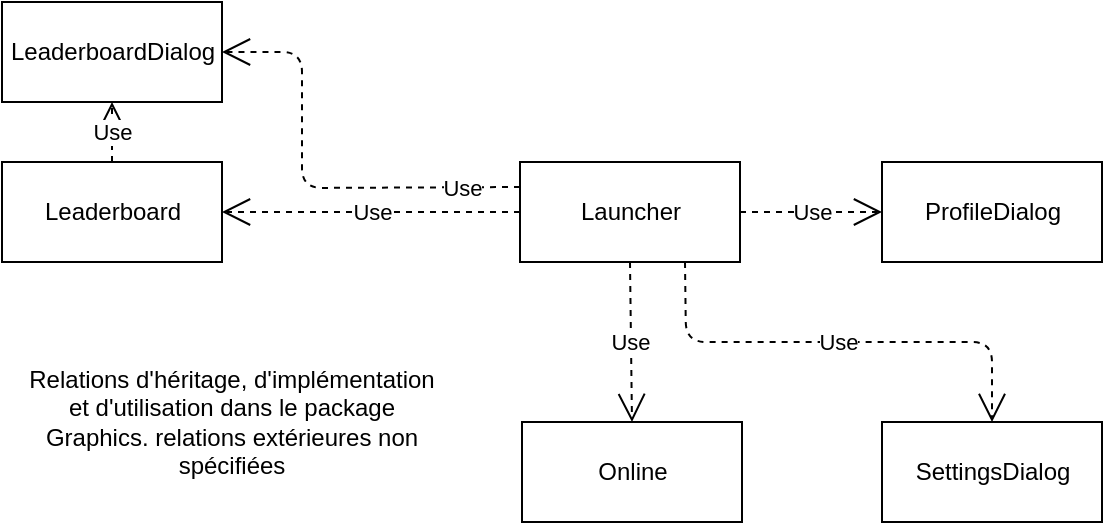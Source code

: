<mxfile version="13.0.3" type="device"><diagram id="zipi7rSLqM-ox51KQaQ3" name="Page-1"><mxGraphModel dx="813" dy="470" grid="1" gridSize="10" guides="1" tooltips="1" connect="1" arrows="1" fold="1" page="1" pageScale="1" pageWidth="827" pageHeight="1169" math="0" shadow="0"><root><mxCell id="0"/><mxCell id="1" parent="0"/><mxCell id="fvyTuan5PUjrPX3_54dK-2" value="Launcher" style="html=1;" vertex="1" parent="1"><mxGeometry x="359" y="380" width="110" height="50" as="geometry"/></mxCell><mxCell id="fvyTuan5PUjrPX3_54dK-3" value="Leaderboard&lt;br&gt;" style="html=1;" vertex="1" parent="1"><mxGeometry x="100" y="380" width="110" height="50" as="geometry"/></mxCell><mxCell id="fvyTuan5PUjrPX3_54dK-4" value="LeaderboardDialog" style="html=1;" vertex="1" parent="1"><mxGeometry x="100" y="300" width="110" height="50" as="geometry"/></mxCell><mxCell id="fvyTuan5PUjrPX3_54dK-5" value="Online" style="html=1;" vertex="1" parent="1"><mxGeometry x="360" y="510" width="110" height="50" as="geometry"/></mxCell><mxCell id="fvyTuan5PUjrPX3_54dK-6" value="ProfileDialog" style="html=1;" vertex="1" parent="1"><mxGeometry x="540" y="380" width="110" height="50" as="geometry"/></mxCell><mxCell id="fvyTuan5PUjrPX3_54dK-7" value="SettingsDialog" style="html=1;" vertex="1" parent="1"><mxGeometry x="540" y="510" width="110" height="50" as="geometry"/></mxCell><mxCell id="fvyTuan5PUjrPX3_54dK-8" value="Use" style="endArrow=open;endSize=12;dashed=1;html=1;exitX=0;exitY=0.5;exitDx=0;exitDy=0;entryX=1;entryY=0.5;entryDx=0;entryDy=0;" edge="1" parent="1" source="fvyTuan5PUjrPX3_54dK-2" target="fvyTuan5PUjrPX3_54dK-3"><mxGeometry width="160" relative="1" as="geometry"><mxPoint x="170" y="650" as="sourcePoint"/><mxPoint x="330" y="650" as="targetPoint"/></mxGeometry></mxCell><mxCell id="fvyTuan5PUjrPX3_54dK-9" value="Use" style="endArrow=open;endSize=12;dashed=1;html=1;exitX=0;exitY=0.25;exitDx=0;exitDy=0;entryX=1;entryY=0.5;entryDx=0;entryDy=0;" edge="1" parent="1" source="fvyTuan5PUjrPX3_54dK-2" target="fvyTuan5PUjrPX3_54dK-4"><mxGeometry x="-0.733" width="160" relative="1" as="geometry"><mxPoint x="349" y="350" as="sourcePoint"/><mxPoint x="200" y="350" as="targetPoint"/><Array as="points"><mxPoint x="250" y="393"/><mxPoint x="250" y="325"/></Array><mxPoint as="offset"/></mxGeometry></mxCell><mxCell id="fvyTuan5PUjrPX3_54dK-10" value="Use" style="endArrow=open;endSize=12;dashed=1;html=1;exitX=0.5;exitY=0;exitDx=0;exitDy=0;entryX=0.5;entryY=1;entryDx=0;entryDy=0;" edge="1" parent="1" source="fvyTuan5PUjrPX3_54dK-3" target="fvyTuan5PUjrPX3_54dK-4"><mxGeometry width="160" relative="1" as="geometry"><mxPoint x="100" y="480" as="sourcePoint"/><mxPoint x="260" y="480" as="targetPoint"/></mxGeometry></mxCell><mxCell id="fvyTuan5PUjrPX3_54dK-11" value="Use" style="endArrow=open;endSize=12;dashed=1;html=1;exitX=0.5;exitY=1;exitDx=0;exitDy=0;entryX=0.5;entryY=0;entryDx=0;entryDy=0;" edge="1" parent="1" source="fvyTuan5PUjrPX3_54dK-2" target="fvyTuan5PUjrPX3_54dK-5"><mxGeometry width="160" relative="1" as="geometry"><mxPoint x="369" y="415" as="sourcePoint"/><mxPoint x="220" y="415" as="targetPoint"/></mxGeometry></mxCell><mxCell id="fvyTuan5PUjrPX3_54dK-12" value="Use" style="endArrow=open;endSize=12;dashed=1;html=1;exitX=0.75;exitY=1;exitDx=0;exitDy=0;entryX=0.5;entryY=0;entryDx=0;entryDy=0;" edge="1" parent="1" source="fvyTuan5PUjrPX3_54dK-2" target="fvyTuan5PUjrPX3_54dK-7"><mxGeometry width="160" relative="1" as="geometry"><mxPoint x="379" y="425" as="sourcePoint"/><mxPoint x="230" y="425" as="targetPoint"/><Array as="points"><mxPoint x="442" y="470"/><mxPoint x="595" y="470"/></Array></mxGeometry></mxCell><mxCell id="fvyTuan5PUjrPX3_54dK-14" value="Use" style="endArrow=open;endSize=12;dashed=1;html=1;exitX=1;exitY=0.5;exitDx=0;exitDy=0;entryX=0;entryY=0.5;entryDx=0;entryDy=0;" edge="1" parent="1" source="fvyTuan5PUjrPX3_54dK-2" target="fvyTuan5PUjrPX3_54dK-6"><mxGeometry width="160" relative="1" as="geometry"><mxPoint x="210" y="540" as="sourcePoint"/><mxPoint x="370" y="540" as="targetPoint"/></mxGeometry></mxCell><mxCell id="fvyTuan5PUjrPX3_54dK-15" value="Relations d'héritage, d'implémentation et d'utilisation dans le package Graphics. relations extérieures non spécifiées" style="text;html=1;strokeColor=none;fillColor=none;align=center;verticalAlign=middle;whiteSpace=wrap;rounded=0;" vertex="1" parent="1"><mxGeometry x="110" y="460" width="210" height="100" as="geometry"/></mxCell></root></mxGraphModel></diagram></mxfile>